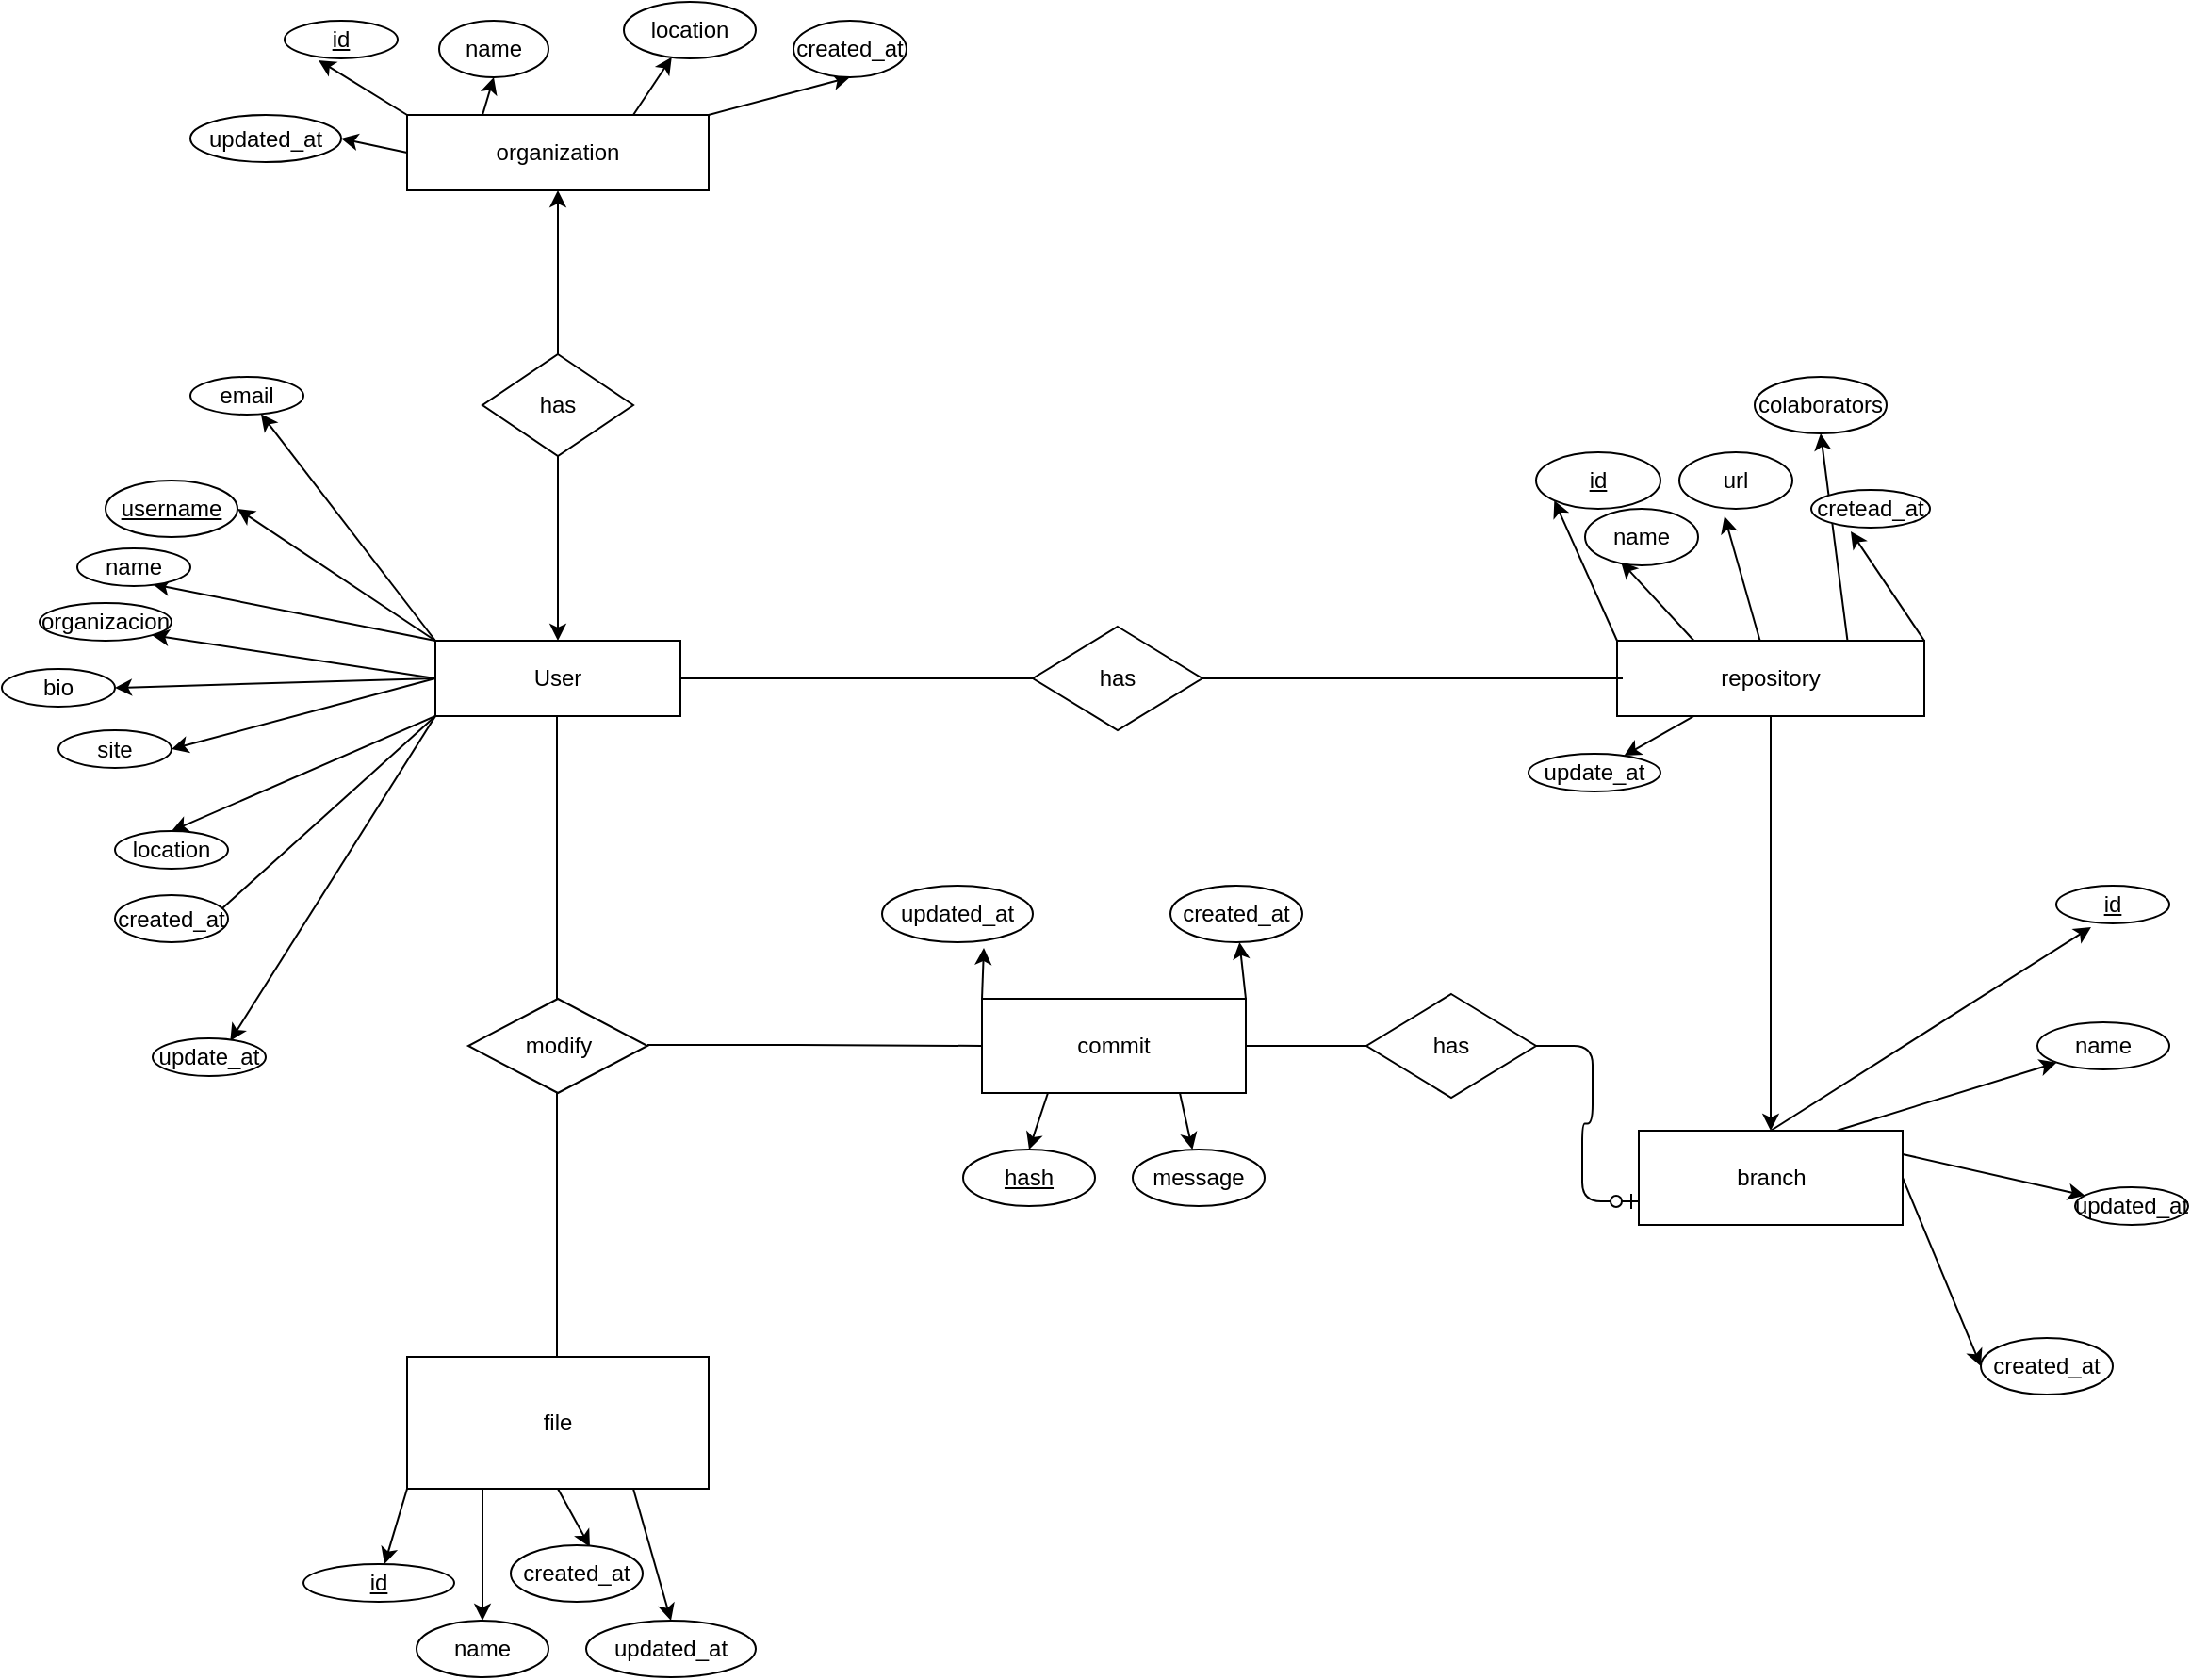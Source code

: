<mxfile version="14.7.7" type="github">
  <diagram id="TYsEaEMNFWNOag3v1iif" name="Page-1">
    <mxGraphModel dx="1422" dy="811" grid="1" gridSize="10" guides="1" tooltips="1" connect="1" arrows="1" fold="1" page="1" pageScale="1" pageWidth="827" pageHeight="1169" math="0" shadow="0">
      <root>
        <mxCell id="0" />
        <mxCell id="1" parent="0" />
        <mxCell id="ldGf9XZsLyRZcBgSeUy8-18" style="edgeStyle=none;rounded=0;orthogonalLoop=1;jettySize=auto;html=1;exitX=0;exitY=0;exitDx=0;exitDy=0;entryX=0.667;entryY=0.95;entryDx=0;entryDy=0;entryPerimeter=0;" parent="1" source="ldGf9XZsLyRZcBgSeUy8-1" target="ldGf9XZsLyRZcBgSeUy8-11" edge="1">
          <mxGeometry relative="1" as="geometry" />
        </mxCell>
        <mxCell id="ldGf9XZsLyRZcBgSeUy8-19" style="edgeStyle=none;rounded=0;orthogonalLoop=1;jettySize=auto;html=1;exitX=0;exitY=0.5;exitDx=0;exitDy=0;entryX=1;entryY=1;entryDx=0;entryDy=0;" parent="1" source="ldGf9XZsLyRZcBgSeUy8-1" target="ldGf9XZsLyRZcBgSeUy8-15" edge="1">
          <mxGeometry relative="1" as="geometry" />
        </mxCell>
        <mxCell id="ldGf9XZsLyRZcBgSeUy8-20" style="edgeStyle=none;rounded=0;orthogonalLoop=1;jettySize=auto;html=1;exitX=0;exitY=0.5;exitDx=0;exitDy=0;entryX=1;entryY=0.5;entryDx=0;entryDy=0;" parent="1" source="ldGf9XZsLyRZcBgSeUy8-1" target="ldGf9XZsLyRZcBgSeUy8-13" edge="1">
          <mxGeometry relative="1" as="geometry" />
        </mxCell>
        <mxCell id="ldGf9XZsLyRZcBgSeUy8-21" style="edgeStyle=none;rounded=0;orthogonalLoop=1;jettySize=auto;html=1;exitX=0;exitY=0.5;exitDx=0;exitDy=0;entryX=1;entryY=0.5;entryDx=0;entryDy=0;" parent="1" source="ldGf9XZsLyRZcBgSeUy8-1" edge="1" target="ldGf9XZsLyRZcBgSeUy8-10">
          <mxGeometry relative="1" as="geometry">
            <mxPoint x="380" y="479" as="targetPoint" />
          </mxGeometry>
        </mxCell>
        <mxCell id="ldGf9XZsLyRZcBgSeUy8-22" style="edgeStyle=none;rounded=0;orthogonalLoop=1;jettySize=auto;html=1;exitX=0;exitY=1;exitDx=0;exitDy=0;entryX=0.5;entryY=0;entryDx=0;entryDy=0;" parent="1" source="ldGf9XZsLyRZcBgSeUy8-1" target="ldGf9XZsLyRZcBgSeUy8-16" edge="1">
          <mxGeometry relative="1" as="geometry" />
        </mxCell>
        <mxCell id="ldGf9XZsLyRZcBgSeUy8-30" style="edgeStyle=none;rounded=0;orthogonalLoop=1;jettySize=auto;html=1;exitX=0;exitY=0;exitDx=0;exitDy=0;" parent="1" source="ldGf9XZsLyRZcBgSeUy8-1" target="ldGf9XZsLyRZcBgSeUy8-12" edge="1">
          <mxGeometry relative="1" as="geometry" />
        </mxCell>
        <mxCell id="ldGf9XZsLyRZcBgSeUy8-31" style="edgeStyle=none;rounded=0;orthogonalLoop=1;jettySize=auto;html=1;exitX=0;exitY=1;exitDx=0;exitDy=0;entryX=0.617;entryY=1;entryDx=0;entryDy=0;entryPerimeter=0;" parent="1" source="ldGf9XZsLyRZcBgSeUy8-1" target="ldGf9XZsLyRZcBgSeUy8-14" edge="1">
          <mxGeometry relative="1" as="geometry" />
        </mxCell>
        <mxCell id="ldGf9XZsLyRZcBgSeUy8-32" style="edgeStyle=none;rounded=0;orthogonalLoop=1;jettySize=auto;html=1;exitX=0;exitY=1;exitDx=0;exitDy=0;entryX=0.686;entryY=0.067;entryDx=0;entryDy=0;entryPerimeter=0;" parent="1" source="ldGf9XZsLyRZcBgSeUy8-1" target="ldGf9XZsLyRZcBgSeUy8-17" edge="1">
          <mxGeometry relative="1" as="geometry" />
        </mxCell>
        <mxCell id="Y7WxunnAGhrs0RHYik_--10" style="rounded=0;orthogonalLoop=1;jettySize=auto;html=1;exitX=0;exitY=0;exitDx=0;exitDy=0;entryX=1;entryY=0.5;entryDx=0;entryDy=0;" edge="1" parent="1" source="ldGf9XZsLyRZcBgSeUy8-1" target="ldGf9XZsLyRZcBgSeUy8-2">
          <mxGeometry relative="1" as="geometry" />
        </mxCell>
        <mxCell id="ldGf9XZsLyRZcBgSeUy8-1" value="User" style="whiteSpace=wrap;html=1;align=center;" parent="1" vertex="1">
          <mxGeometry x="430" y="419" width="130" height="40" as="geometry" />
        </mxCell>
        <mxCell id="ldGf9XZsLyRZcBgSeUy8-2" value="username" style="ellipse;whiteSpace=wrap;html=1;align=center;fontStyle=4;" parent="1" vertex="1">
          <mxGeometry x="255" y="334" width="70" height="30" as="geometry" />
        </mxCell>
        <mxCell id="ldGf9XZsLyRZcBgSeUy8-10" value="site" style="ellipse;whiteSpace=wrap;html=1;align=center;" parent="1" vertex="1">
          <mxGeometry x="230" y="466.5" width="60" height="20" as="geometry" />
        </mxCell>
        <mxCell id="ldGf9XZsLyRZcBgSeUy8-11" value="name" style="ellipse;whiteSpace=wrap;html=1;align=center;" parent="1" vertex="1">
          <mxGeometry x="240" y="370" width="60" height="20" as="geometry" />
        </mxCell>
        <mxCell id="ldGf9XZsLyRZcBgSeUy8-12" value="email" style="ellipse;whiteSpace=wrap;html=1;align=center;" parent="1" vertex="1">
          <mxGeometry x="300" y="279" width="60" height="20" as="geometry" />
        </mxCell>
        <mxCell id="ldGf9XZsLyRZcBgSeUy8-13" value="bio" style="ellipse;whiteSpace=wrap;html=1;align=center;" parent="1" vertex="1">
          <mxGeometry x="200" y="434" width="60" height="20" as="geometry" />
        </mxCell>
        <mxCell id="ldGf9XZsLyRZcBgSeUy8-14" value="created_at" style="ellipse;whiteSpace=wrap;html=1;align=center;" parent="1" vertex="1">
          <mxGeometry x="260" y="554" width="60" height="25" as="geometry" />
        </mxCell>
        <mxCell id="ldGf9XZsLyRZcBgSeUy8-15" value="organizacion" style="ellipse;whiteSpace=wrap;html=1;align=center;" parent="1" vertex="1">
          <mxGeometry x="220" y="399" width="70" height="20" as="geometry" />
        </mxCell>
        <mxCell id="ldGf9XZsLyRZcBgSeUy8-16" value="location" style="ellipse;whiteSpace=wrap;html=1;align=center;" parent="1" vertex="1">
          <mxGeometry x="260" y="520" width="60" height="20" as="geometry" />
        </mxCell>
        <mxCell id="ldGf9XZsLyRZcBgSeUy8-17" value="update_at" style="ellipse;whiteSpace=wrap;html=1;align=center;" parent="1" vertex="1">
          <mxGeometry x="280" y="630" width="60" height="20" as="geometry" />
        </mxCell>
        <mxCell id="ldGf9XZsLyRZcBgSeUy8-25" value="has" style="shape=rhombus;perimeter=rhombusPerimeter;whiteSpace=wrap;html=1;align=center;" parent="1" vertex="1">
          <mxGeometry x="747" y="411.5" width="90" height="55" as="geometry" />
        </mxCell>
        <mxCell id="ldGf9XZsLyRZcBgSeUy8-35" value="" style="endArrow=none;html=1;rounded=0;entryX=0;entryY=0.5;entryDx=0;entryDy=0;" parent="1" target="ldGf9XZsLyRZcBgSeUy8-25" edge="1">
          <mxGeometry relative="1" as="geometry">
            <mxPoint x="560" y="439" as="sourcePoint" />
            <mxPoint x="650" y="439" as="targetPoint" />
          </mxGeometry>
        </mxCell>
        <mxCell id="ldGf9XZsLyRZcBgSeUy8-39" value="modify" style="shape=rhombus;perimeter=rhombusPerimeter;whiteSpace=wrap;html=1;align=center;" parent="1" vertex="1">
          <mxGeometry x="447.5" y="609" width="95" height="50" as="geometry" />
        </mxCell>
        <mxCell id="ldGf9XZsLyRZcBgSeUy8-40" value="" style="endArrow=none;html=1;rounded=0;" parent="1" edge="1">
          <mxGeometry relative="1" as="geometry">
            <mxPoint x="494.5" y="459" as="sourcePoint" />
            <mxPoint x="494.5" y="609" as="targetPoint" />
            <Array as="points">
              <mxPoint x="494.5" y="529" />
            </Array>
          </mxGeometry>
        </mxCell>
        <mxCell id="ldGf9XZsLyRZcBgSeUy8-50" style="edgeStyle=none;rounded=0;orthogonalLoop=1;jettySize=auto;html=1;exitX=0;exitY=0;exitDx=0;exitDy=0;entryX=0;entryY=1;entryDx=0;entryDy=0;" parent="1" source="ldGf9XZsLyRZcBgSeUy8-41" target="ldGf9XZsLyRZcBgSeUy8-49" edge="1">
          <mxGeometry relative="1" as="geometry" />
        </mxCell>
        <mxCell id="ldGf9XZsLyRZcBgSeUy8-51" style="edgeStyle=none;rounded=0;orthogonalLoop=1;jettySize=auto;html=1;exitX=0.25;exitY=0;exitDx=0;exitDy=0;entryX=0.317;entryY=0.933;entryDx=0;entryDy=0;entryPerimeter=0;" parent="1" source="ldGf9XZsLyRZcBgSeUy8-41" target="ldGf9XZsLyRZcBgSeUy8-47" edge="1">
          <mxGeometry relative="1" as="geometry" />
        </mxCell>
        <mxCell id="ldGf9XZsLyRZcBgSeUy8-52" style="edgeStyle=none;rounded=0;orthogonalLoop=1;jettySize=auto;html=1;entryX=0.4;entryY=1.133;entryDx=0;entryDy=0;entryPerimeter=0;" parent="1" source="ldGf9XZsLyRZcBgSeUy8-41" target="ldGf9XZsLyRZcBgSeUy8-46" edge="1">
          <mxGeometry relative="1" as="geometry" />
        </mxCell>
        <mxCell id="ldGf9XZsLyRZcBgSeUy8-53" style="edgeStyle=none;rounded=0;orthogonalLoop=1;jettySize=auto;html=1;exitX=0.75;exitY=0;exitDx=0;exitDy=0;entryX=0.5;entryY=1;entryDx=0;entryDy=0;" parent="1" source="ldGf9XZsLyRZcBgSeUy8-41" target="ldGf9XZsLyRZcBgSeUy8-45" edge="1">
          <mxGeometry relative="1" as="geometry" />
        </mxCell>
        <mxCell id="ldGf9XZsLyRZcBgSeUy8-54" style="edgeStyle=none;rounded=0;orthogonalLoop=1;jettySize=auto;html=1;exitX=1;exitY=0;exitDx=0;exitDy=0;entryX=0.333;entryY=1.1;entryDx=0;entryDy=0;entryPerimeter=0;" parent="1" source="ldGf9XZsLyRZcBgSeUy8-41" target="ldGf9XZsLyRZcBgSeUy8-44" edge="1">
          <mxGeometry relative="1" as="geometry" />
        </mxCell>
        <mxCell id="ldGf9XZsLyRZcBgSeUy8-55" style="edgeStyle=none;rounded=0;orthogonalLoop=1;jettySize=auto;html=1;exitX=0.25;exitY=1;exitDx=0;exitDy=0;" parent="1" source="ldGf9XZsLyRZcBgSeUy8-41" target="ldGf9XZsLyRZcBgSeUy8-43" edge="1">
          <mxGeometry relative="1" as="geometry" />
        </mxCell>
        <mxCell id="Y7WxunnAGhrs0RHYik_--1" style="edgeStyle=orthogonalEdgeStyle;rounded=0;orthogonalLoop=1;jettySize=auto;html=1;" edge="1" parent="1" source="ldGf9XZsLyRZcBgSeUy8-41" target="ldGf9XZsLyRZcBgSeUy8-94">
          <mxGeometry relative="1" as="geometry" />
        </mxCell>
        <mxCell id="ldGf9XZsLyRZcBgSeUy8-41" value="repository" style="whiteSpace=wrap;html=1;align=center;" parent="1" vertex="1">
          <mxGeometry x="1057" y="419" width="163" height="40" as="geometry" />
        </mxCell>
        <mxCell id="ldGf9XZsLyRZcBgSeUy8-42" value="" style="line;strokeWidth=1;rotatable=0;dashed=0;labelPosition=right;align=left;verticalAlign=middle;spacingTop=0;spacingLeft=6;points=[];portConstraint=eastwest;" parent="1" vertex="1">
          <mxGeometry x="837" y="434" width="223" height="10" as="geometry" />
        </mxCell>
        <mxCell id="ldGf9XZsLyRZcBgSeUy8-43" value="update_at" style="ellipse;whiteSpace=wrap;html=1;align=center;" parent="1" vertex="1">
          <mxGeometry x="1010" y="479" width="70" height="20" as="geometry" />
        </mxCell>
        <mxCell id="ldGf9XZsLyRZcBgSeUy8-44" value="cretead_at" style="ellipse;whiteSpace=wrap;html=1;align=center;" parent="1" vertex="1">
          <mxGeometry x="1160" y="339" width="63" height="20" as="geometry" />
        </mxCell>
        <mxCell id="ldGf9XZsLyRZcBgSeUy8-45" value="colaborators" style="ellipse;whiteSpace=wrap;html=1;align=center;" parent="1" vertex="1">
          <mxGeometry x="1130" y="279" width="70" height="30" as="geometry" />
        </mxCell>
        <mxCell id="ldGf9XZsLyRZcBgSeUy8-46" value="url" style="ellipse;whiteSpace=wrap;html=1;align=center;" parent="1" vertex="1">
          <mxGeometry x="1090" y="319" width="60" height="30" as="geometry" />
        </mxCell>
        <mxCell id="ldGf9XZsLyRZcBgSeUy8-47" value="name" style="ellipse;whiteSpace=wrap;html=1;align=center;" parent="1" vertex="1">
          <mxGeometry x="1040" y="349" width="60" height="30" as="geometry" />
        </mxCell>
        <mxCell id="ldGf9XZsLyRZcBgSeUy8-49" value="id" style="ellipse;whiteSpace=wrap;html=1;align=center;fontStyle=4;" parent="1" vertex="1">
          <mxGeometry x="1014" y="319" width="66" height="30" as="geometry" />
        </mxCell>
        <mxCell id="ldGf9XZsLyRZcBgSeUy8-62" style="edgeStyle=none;rounded=0;orthogonalLoop=1;jettySize=auto;html=1;exitX=0;exitY=1;exitDx=0;exitDy=0;" parent="1" source="ldGf9XZsLyRZcBgSeUy8-56" target="ldGf9XZsLyRZcBgSeUy8-61" edge="1">
          <mxGeometry relative="1" as="geometry" />
        </mxCell>
        <mxCell id="ldGf9XZsLyRZcBgSeUy8-63" style="edgeStyle=none;rounded=0;orthogonalLoop=1;jettySize=auto;html=1;exitX=0.25;exitY=1;exitDx=0;exitDy=0;entryX=0.5;entryY=0;entryDx=0;entryDy=0;" parent="1" source="ldGf9XZsLyRZcBgSeUy8-56" target="ldGf9XZsLyRZcBgSeUy8-59" edge="1">
          <mxGeometry relative="1" as="geometry" />
        </mxCell>
        <mxCell id="ldGf9XZsLyRZcBgSeUy8-64" style="edgeStyle=none;rounded=0;orthogonalLoop=1;jettySize=auto;html=1;exitX=0.5;exitY=1;exitDx=0;exitDy=0;entryX=0.6;entryY=0.033;entryDx=0;entryDy=0;entryPerimeter=0;" parent="1" source="ldGf9XZsLyRZcBgSeUy8-56" target="ldGf9XZsLyRZcBgSeUy8-58" edge="1">
          <mxGeometry relative="1" as="geometry" />
        </mxCell>
        <mxCell id="ldGf9XZsLyRZcBgSeUy8-65" style="edgeStyle=none;rounded=0;orthogonalLoop=1;jettySize=auto;html=1;exitX=0.75;exitY=1;exitDx=0;exitDy=0;entryX=0.5;entryY=0;entryDx=0;entryDy=0;" parent="1" source="ldGf9XZsLyRZcBgSeUy8-56" target="ldGf9XZsLyRZcBgSeUy8-57" edge="1">
          <mxGeometry relative="1" as="geometry" />
        </mxCell>
        <mxCell id="ldGf9XZsLyRZcBgSeUy8-56" value="file " style="whiteSpace=wrap;html=1;align=center;" parent="1" vertex="1">
          <mxGeometry x="415" y="799" width="160" height="70" as="geometry" />
        </mxCell>
        <mxCell id="ldGf9XZsLyRZcBgSeUy8-57" value="updated_at" style="ellipse;whiteSpace=wrap;html=1;align=center;" parent="1" vertex="1">
          <mxGeometry x="510" y="939" width="90" height="30" as="geometry" />
        </mxCell>
        <mxCell id="ldGf9XZsLyRZcBgSeUy8-58" value="created_at" style="ellipse;whiteSpace=wrap;html=1;align=center;" parent="1" vertex="1">
          <mxGeometry x="470" y="899" width="70" height="30" as="geometry" />
        </mxCell>
        <mxCell id="ldGf9XZsLyRZcBgSeUy8-59" value="name" style="ellipse;whiteSpace=wrap;html=1;align=center;" parent="1" vertex="1">
          <mxGeometry x="420" y="939" width="70" height="30" as="geometry" />
        </mxCell>
        <mxCell id="ldGf9XZsLyRZcBgSeUy8-61" value="id" style="ellipse;whiteSpace=wrap;html=1;align=center;fontStyle=4;" parent="1" vertex="1">
          <mxGeometry x="360" y="909" width="80" height="20" as="geometry" />
        </mxCell>
        <mxCell id="ldGf9XZsLyRZcBgSeUy8-67" value="" style="endArrow=none;html=1;rounded=0;" parent="1" edge="1">
          <mxGeometry relative="1" as="geometry">
            <mxPoint x="494.5" y="659" as="sourcePoint" />
            <mxPoint x="494.5" y="799" as="targetPoint" />
          </mxGeometry>
        </mxCell>
        <mxCell id="ldGf9XZsLyRZcBgSeUy8-74" style="edgeStyle=none;rounded=0;orthogonalLoop=1;jettySize=auto;html=1;exitX=0.25;exitY=1;exitDx=0;exitDy=0;entryX=0.5;entryY=0;entryDx=0;entryDy=0;" parent="1" source="ldGf9XZsLyRZcBgSeUy8-68" target="ldGf9XZsLyRZcBgSeUy8-69" edge="1">
          <mxGeometry relative="1" as="geometry" />
        </mxCell>
        <mxCell id="ldGf9XZsLyRZcBgSeUy8-75" style="edgeStyle=none;rounded=0;orthogonalLoop=1;jettySize=auto;html=1;exitX=0.75;exitY=1;exitDx=0;exitDy=0;" parent="1" source="ldGf9XZsLyRZcBgSeUy8-68" target="ldGf9XZsLyRZcBgSeUy8-73" edge="1">
          <mxGeometry relative="1" as="geometry" />
        </mxCell>
        <mxCell id="ldGf9XZsLyRZcBgSeUy8-76" style="edgeStyle=none;rounded=0;orthogonalLoop=1;jettySize=auto;html=1;exitX=1;exitY=0;exitDx=0;exitDy=0;" parent="1" source="ldGf9XZsLyRZcBgSeUy8-68" target="ldGf9XZsLyRZcBgSeUy8-72" edge="1">
          <mxGeometry relative="1" as="geometry" />
        </mxCell>
        <mxCell id="ldGf9XZsLyRZcBgSeUy8-77" style="edgeStyle=none;rounded=0;orthogonalLoop=1;jettySize=auto;html=1;exitX=0;exitY=0;exitDx=0;exitDy=0;entryX=0.675;entryY=1.1;entryDx=0;entryDy=0;entryPerimeter=0;" parent="1" source="ldGf9XZsLyRZcBgSeUy8-68" target="ldGf9XZsLyRZcBgSeUy8-71" edge="1">
          <mxGeometry relative="1" as="geometry" />
        </mxCell>
        <mxCell id="ldGf9XZsLyRZcBgSeUy8-68" value="commit" style="whiteSpace=wrap;html=1;align=center;" parent="1" vertex="1">
          <mxGeometry x="720" y="609" width="140" height="50" as="geometry" />
        </mxCell>
        <mxCell id="ldGf9XZsLyRZcBgSeUy8-69" value="hash" style="ellipse;whiteSpace=wrap;html=1;align=center;fontStyle=4;" parent="1" vertex="1">
          <mxGeometry x="710" y="689" width="70" height="30" as="geometry" />
        </mxCell>
        <mxCell id="ldGf9XZsLyRZcBgSeUy8-71" value="updated_at" style="ellipse;whiteSpace=wrap;html=1;align=center;" parent="1" vertex="1">
          <mxGeometry x="667" y="549" width="80" height="30" as="geometry" />
        </mxCell>
        <mxCell id="ldGf9XZsLyRZcBgSeUy8-72" value="created_at" style="ellipse;whiteSpace=wrap;html=1;align=center;" parent="1" vertex="1">
          <mxGeometry x="820" y="549" width="70" height="30" as="geometry" />
        </mxCell>
        <mxCell id="ldGf9XZsLyRZcBgSeUy8-73" value="message" style="ellipse;whiteSpace=wrap;html=1;align=center;" parent="1" vertex="1">
          <mxGeometry x="800" y="689" width="70" height="30" as="geometry" />
        </mxCell>
        <mxCell id="ldGf9XZsLyRZcBgSeUy8-78" value="" style="endArrow=none;html=1;rounded=0;entryX=0;entryY=0.5;entryDx=0;entryDy=0;" parent="1" target="ldGf9XZsLyRZcBgSeUy8-68" edge="1">
          <mxGeometry relative="1" as="geometry">
            <mxPoint x="542.5" y="633.5" as="sourcePoint" />
            <mxPoint x="710" y="634" as="targetPoint" />
            <Array as="points">
              <mxPoint x="622.5" y="633.5" />
            </Array>
          </mxGeometry>
        </mxCell>
        <mxCell id="ldGf9XZsLyRZcBgSeUy8-80" style="edgeStyle=none;rounded=0;orthogonalLoop=1;jettySize=auto;html=1;entryX=0.5;entryY=0;entryDx=0;entryDy=0;" parent="1" source="ldGf9XZsLyRZcBgSeUy8-68" target="ldGf9XZsLyRZcBgSeUy8-68" edge="1">
          <mxGeometry relative="1" as="geometry" />
        </mxCell>
        <mxCell id="ldGf9XZsLyRZcBgSeUy8-81" value="has" style="shape=rhombus;perimeter=rhombusPerimeter;whiteSpace=wrap;html=1;align=center;" parent="1" vertex="1">
          <mxGeometry x="924" y="606.5" width="90" height="55" as="geometry" />
        </mxCell>
        <mxCell id="ldGf9XZsLyRZcBgSeUy8-86" style="edgeStyle=none;rounded=0;orthogonalLoop=1;jettySize=auto;html=1;exitX=0;exitY=0;exitDx=0;exitDy=0;entryX=0.3;entryY=1.05;entryDx=0;entryDy=0;entryPerimeter=0;" parent="1" source="ldGf9XZsLyRZcBgSeUy8-82" target="ldGf9XZsLyRZcBgSeUy8-83" edge="1">
          <mxGeometry relative="1" as="geometry" />
        </mxCell>
        <mxCell id="ldGf9XZsLyRZcBgSeUy8-87" style="edgeStyle=none;rounded=0;orthogonalLoop=1;jettySize=auto;html=1;exitX=0.25;exitY=0;exitDx=0;exitDy=0;entryX=0.5;entryY=1;entryDx=0;entryDy=0;" parent="1" source="ldGf9XZsLyRZcBgSeUy8-82" target="ldGf9XZsLyRZcBgSeUy8-84" edge="1">
          <mxGeometry relative="1" as="geometry" />
        </mxCell>
        <mxCell id="ldGf9XZsLyRZcBgSeUy8-88" style="edgeStyle=none;rounded=0;orthogonalLoop=1;jettySize=auto;html=1;exitX=0.75;exitY=0;exitDx=0;exitDy=0;" parent="1" source="ldGf9XZsLyRZcBgSeUy8-82" target="ldGf9XZsLyRZcBgSeUy8-85" edge="1">
          <mxGeometry relative="1" as="geometry" />
        </mxCell>
        <mxCell id="ldGf9XZsLyRZcBgSeUy8-90" style="edgeStyle=none;rounded=0;orthogonalLoop=1;jettySize=auto;html=1;exitX=1;exitY=0;exitDx=0;exitDy=0;entryX=0.5;entryY=1;entryDx=0;entryDy=0;" parent="1" source="ldGf9XZsLyRZcBgSeUy8-82" target="ldGf9XZsLyRZcBgSeUy8-89" edge="1">
          <mxGeometry relative="1" as="geometry" />
        </mxCell>
        <mxCell id="ldGf9XZsLyRZcBgSeUy8-92" style="edgeStyle=none;rounded=0;orthogonalLoop=1;jettySize=auto;html=1;exitX=0;exitY=0.5;exitDx=0;exitDy=0;entryX=1;entryY=0.5;entryDx=0;entryDy=0;" parent="1" source="ldGf9XZsLyRZcBgSeUy8-82" target="ldGf9XZsLyRZcBgSeUy8-91" edge="1">
          <mxGeometry relative="1" as="geometry" />
        </mxCell>
        <mxCell id="ldGf9XZsLyRZcBgSeUy8-82" value="organization" style="whiteSpace=wrap;html=1;align=center;" parent="1" vertex="1">
          <mxGeometry x="415" y="140" width="160" height="40" as="geometry" />
        </mxCell>
        <mxCell id="ldGf9XZsLyRZcBgSeUy8-83" value="id" style="ellipse;whiteSpace=wrap;html=1;align=center;fontStyle=4;" parent="1" vertex="1">
          <mxGeometry x="350" y="90" width="60" height="20" as="geometry" />
        </mxCell>
        <mxCell id="ldGf9XZsLyRZcBgSeUy8-84" value="name" style="ellipse;whiteSpace=wrap;html=1;align=center;" parent="1" vertex="1">
          <mxGeometry x="432" y="90" width="58" height="30" as="geometry" />
        </mxCell>
        <mxCell id="ldGf9XZsLyRZcBgSeUy8-85" value="location" style="ellipse;whiteSpace=wrap;html=1;align=center;" parent="1" vertex="1">
          <mxGeometry x="530" y="80" width="70" height="30" as="geometry" />
        </mxCell>
        <mxCell id="ldGf9XZsLyRZcBgSeUy8-89" value="created_at" style="ellipse;whiteSpace=wrap;html=1;align=center;" parent="1" vertex="1">
          <mxGeometry x="620" y="90" width="60" height="30" as="geometry" />
        </mxCell>
        <mxCell id="ldGf9XZsLyRZcBgSeUy8-91" value="updated_at" style="ellipse;whiteSpace=wrap;html=1;align=center;" parent="1" vertex="1">
          <mxGeometry x="300" y="140" width="80" height="25" as="geometry" />
        </mxCell>
        <mxCell id="ldGf9XZsLyRZcBgSeUy8-97" style="edgeStyle=none;rounded=0;orthogonalLoop=1;jettySize=auto;html=1;exitX=0.5;exitY=0;exitDx=0;exitDy=0;entryX=0.308;entryY=1.1;entryDx=0;entryDy=0;entryPerimeter=0;" parent="1" source="ldGf9XZsLyRZcBgSeUy8-94" target="ldGf9XZsLyRZcBgSeUy8-95" edge="1">
          <mxGeometry relative="1" as="geometry" />
        </mxCell>
        <mxCell id="ldGf9XZsLyRZcBgSeUy8-98" style="edgeStyle=none;rounded=0;orthogonalLoop=1;jettySize=auto;html=1;exitX=0.75;exitY=0;exitDx=0;exitDy=0;entryX=0;entryY=1;entryDx=0;entryDy=0;" parent="1" source="ldGf9XZsLyRZcBgSeUy8-94" target="ldGf9XZsLyRZcBgSeUy8-96" edge="1">
          <mxGeometry relative="1" as="geometry" />
        </mxCell>
        <mxCell id="ldGf9XZsLyRZcBgSeUy8-100" style="edgeStyle=none;rounded=0;orthogonalLoop=1;jettySize=auto;html=1;exitX=1;exitY=0.25;exitDx=0;exitDy=0;" parent="1" source="ldGf9XZsLyRZcBgSeUy8-94" target="ldGf9XZsLyRZcBgSeUy8-99" edge="1">
          <mxGeometry relative="1" as="geometry" />
        </mxCell>
        <mxCell id="ldGf9XZsLyRZcBgSeUy8-102" style="edgeStyle=none;rounded=0;orthogonalLoop=1;jettySize=auto;html=1;exitX=1;exitY=0.5;exitDx=0;exitDy=0;entryX=0;entryY=0.5;entryDx=0;entryDy=0;" parent="1" source="ldGf9XZsLyRZcBgSeUy8-94" target="ldGf9XZsLyRZcBgSeUy8-101" edge="1">
          <mxGeometry relative="1" as="geometry" />
        </mxCell>
        <mxCell id="ldGf9XZsLyRZcBgSeUy8-94" value="branch" style="whiteSpace=wrap;html=1;align=center;" parent="1" vertex="1">
          <mxGeometry x="1068.5" y="679" width="140" height="50" as="geometry" />
        </mxCell>
        <mxCell id="ldGf9XZsLyRZcBgSeUy8-95" value="id" style="ellipse;whiteSpace=wrap;html=1;align=center;fontStyle=4;" parent="1" vertex="1">
          <mxGeometry x="1290" y="549" width="60" height="20" as="geometry" />
        </mxCell>
        <mxCell id="ldGf9XZsLyRZcBgSeUy8-96" value="name" style="ellipse;whiteSpace=wrap;html=1;align=center;" parent="1" vertex="1">
          <mxGeometry x="1280" y="621.5" width="70" height="25" as="geometry" />
        </mxCell>
        <mxCell id="ldGf9XZsLyRZcBgSeUy8-99" value="updated_at" style="ellipse;whiteSpace=wrap;html=1;align=center;" parent="1" vertex="1">
          <mxGeometry x="1300" y="709" width="60" height="20" as="geometry" />
        </mxCell>
        <mxCell id="ldGf9XZsLyRZcBgSeUy8-101" value="created_at" style="ellipse;whiteSpace=wrap;html=1;align=center;" parent="1" vertex="1">
          <mxGeometry x="1250" y="789" width="70" height="30" as="geometry" />
        </mxCell>
        <mxCell id="ldGf9XZsLyRZcBgSeUy8-106" value="" style="endArrow=none;html=1;rounded=0;exitX=1;exitY=0.5;exitDx=0;exitDy=0;" parent="1" edge="1" target="ldGf9XZsLyRZcBgSeUy8-81" source="ldGf9XZsLyRZcBgSeUy8-68">
          <mxGeometry relative="1" as="geometry">
            <mxPoint x="860" y="629" as="sourcePoint" />
            <mxPoint x="791.5" y="806.5" as="targetPoint" />
          </mxGeometry>
        </mxCell>
        <mxCell id="ldGf9XZsLyRZcBgSeUy8-107" value="" style="edgeStyle=entityRelationEdgeStyle;fontSize=12;html=1;endArrow=ERzeroToOne;endFill=1;entryX=0;entryY=0.75;entryDx=0;entryDy=0;exitX=1;exitY=0.5;exitDx=0;exitDy=0;" parent="1" target="ldGf9XZsLyRZcBgSeUy8-94" edge="1" source="ldGf9XZsLyRZcBgSeUy8-81">
          <mxGeometry width="100" height="100" relative="1" as="geometry">
            <mxPoint x="830" y="839" as="sourcePoint" />
            <mxPoint x="930" y="739" as="targetPoint" />
          </mxGeometry>
        </mxCell>
        <mxCell id="Y7WxunnAGhrs0RHYik_--13" style="edgeStyle=none;rounded=0;orthogonalLoop=1;jettySize=auto;html=1;entryX=0.5;entryY=1;entryDx=0;entryDy=0;" edge="1" parent="1" source="Y7WxunnAGhrs0RHYik_--12" target="ldGf9XZsLyRZcBgSeUy8-82">
          <mxGeometry relative="1" as="geometry" />
        </mxCell>
        <mxCell id="Y7WxunnAGhrs0RHYik_--14" style="edgeStyle=none;rounded=0;orthogonalLoop=1;jettySize=auto;html=1;entryX=0.5;entryY=0;entryDx=0;entryDy=0;" edge="1" parent="1" source="Y7WxunnAGhrs0RHYik_--12" target="ldGf9XZsLyRZcBgSeUy8-1">
          <mxGeometry relative="1" as="geometry" />
        </mxCell>
        <mxCell id="Y7WxunnAGhrs0RHYik_--12" value="has" style="rhombus;whiteSpace=wrap;html=1;" vertex="1" parent="1">
          <mxGeometry x="455" y="267" width="80" height="54" as="geometry" />
        </mxCell>
      </root>
    </mxGraphModel>
  </diagram>
</mxfile>
